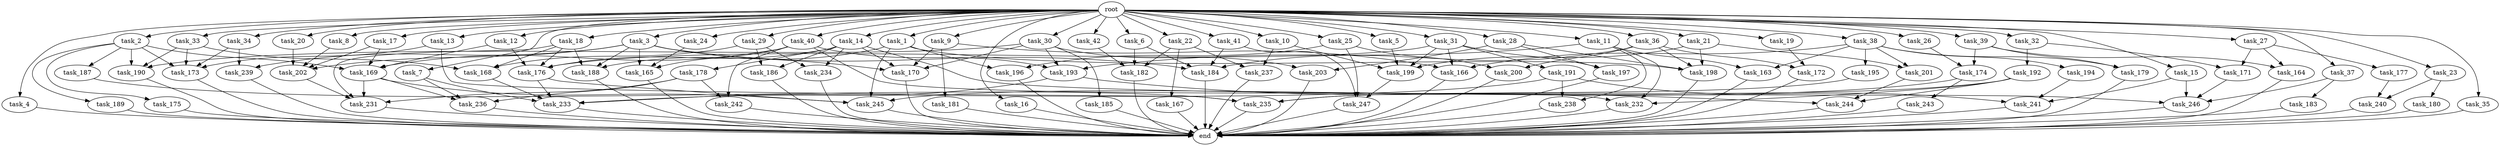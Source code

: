 digraph G {
  root [size="0.000000"];
  task_1 [size="2.048000"];
  task_2 [size="2.048000"];
  task_3 [size="2.048000"];
  task_4 [size="2.048000"];
  task_5 [size="2.048000"];
  task_6 [size="2.048000"];
  task_7 [size="2.048000"];
  task_8 [size="2.048000"];
  task_9 [size="2.048000"];
  task_10 [size="2.048000"];
  task_11 [size="2.048000"];
  task_12 [size="2.048000"];
  task_13 [size="2.048000"];
  task_14 [size="2.048000"];
  task_15 [size="2.048000"];
  task_16 [size="2.048000"];
  task_17 [size="2.048000"];
  task_18 [size="2.048000"];
  task_19 [size="2.048000"];
  task_20 [size="2.048000"];
  task_21 [size="2.048000"];
  task_22 [size="2.048000"];
  task_23 [size="2.048000"];
  task_24 [size="2.048000"];
  task_25 [size="2.048000"];
  task_26 [size="2.048000"];
  task_27 [size="2.048000"];
  task_28 [size="2.048000"];
  task_29 [size="2.048000"];
  task_30 [size="2.048000"];
  task_31 [size="2.048000"];
  task_32 [size="2.048000"];
  task_33 [size="2.048000"];
  task_34 [size="2.048000"];
  task_35 [size="2.048000"];
  task_36 [size="2.048000"];
  task_37 [size="2.048000"];
  task_38 [size="2.048000"];
  task_39 [size="2.048000"];
  task_40 [size="2.048000"];
  task_41 [size="2.048000"];
  task_42 [size="2.048000"];
  task_163 [size="996432412.672000"];
  task_164 [size="1374389534.720000"];
  task_165 [size="1443109011.456000"];
  task_166 [size="2095944040.448000"];
  task_167 [size="274877906.944000"];
  task_168 [size="2834678415.360000"];
  task_169 [size="2542620639.232000"];
  task_170 [size="2903397892.096000"];
  task_171 [size="549755813.888000"];
  task_172 [size="2010044694.528000"];
  task_173 [size="1717986918.400000"];
  task_174 [size="1254130450.432000"];
  task_175 [size="68719476.736000"];
  task_176 [size="4088808865.792000"];
  task_177 [size="274877906.944000"];
  task_178 [size="429496729.600000"];
  task_179 [size="1254130450.432000"];
  task_180 [size="1717986918.400000"];
  task_181 [size="1099511627.776000"];
  task_182 [size="498216206.336000"];
  task_183 [size="1391569403.904000"];
  task_184 [size="1477468749.824000"];
  task_185 [size="1099511627.776000"];
  task_186 [size="1271310319.616000"];
  task_187 [size="68719476.736000"];
  task_188 [size="2834678415.360000"];
  task_189 [size="68719476.736000"];
  task_190 [size="1443109011.456000"];
  task_191 [size="841813590.016000"];
  task_192 [size="274877906.944000"];
  task_193 [size="3040836845.568000"];
  task_194 [size="154618822.656000"];
  task_195 [size="154618822.656000"];
  task_196 [size="2233382993.920000"];
  task_197 [size="1941325217.792000"];
  task_198 [size="2628519985.152000"];
  task_199 [size="1340029796.352000"];
  task_200 [size="2010044694.528000"];
  task_201 [size="223338299.392000"];
  task_202 [size="2370821947.392000"];
  task_203 [size="2199023255.552000"];
  task_231 [size="1924145348.608000"];
  task_232 [size="3332894621.696000"];
  task_233 [size="2010044694.528000"];
  task_234 [size="1271310319.616000"];
  task_235 [size="2937757630.464000"];
  task_236 [size="566935683.072000"];
  task_237 [size="549755813.888000"];
  task_238 [size="996432412.672000"];
  task_239 [size="1374389534.720000"];
  task_240 [size="1872605741.056000"];
  task_241 [size="1872605741.056000"];
  task_242 [size="1168231104.512000"];
  task_243 [size="1391569403.904000"];
  task_244 [size="2164663517.184000"];
  task_245 [size="2731599200.256000"];
  task_246 [size="4157528342.528000"];
  task_247 [size="3539053051.904000"];
  end [size="0.000000"];

  root -> task_1 [size="1.000000"];
  root -> task_2 [size="1.000000"];
  root -> task_3 [size="1.000000"];
  root -> task_4 [size="1.000000"];
  root -> task_5 [size="1.000000"];
  root -> task_6 [size="1.000000"];
  root -> task_7 [size="1.000000"];
  root -> task_8 [size="1.000000"];
  root -> task_9 [size="1.000000"];
  root -> task_10 [size="1.000000"];
  root -> task_11 [size="1.000000"];
  root -> task_12 [size="1.000000"];
  root -> task_13 [size="1.000000"];
  root -> task_14 [size="1.000000"];
  root -> task_15 [size="1.000000"];
  root -> task_16 [size="1.000000"];
  root -> task_17 [size="1.000000"];
  root -> task_18 [size="1.000000"];
  root -> task_19 [size="1.000000"];
  root -> task_20 [size="1.000000"];
  root -> task_21 [size="1.000000"];
  root -> task_22 [size="1.000000"];
  root -> task_23 [size="1.000000"];
  root -> task_24 [size="1.000000"];
  root -> task_25 [size="1.000000"];
  root -> task_26 [size="1.000000"];
  root -> task_27 [size="1.000000"];
  root -> task_28 [size="1.000000"];
  root -> task_29 [size="1.000000"];
  root -> task_30 [size="1.000000"];
  root -> task_31 [size="1.000000"];
  root -> task_32 [size="1.000000"];
  root -> task_33 [size="1.000000"];
  root -> task_34 [size="1.000000"];
  root -> task_35 [size="1.000000"];
  root -> task_36 [size="1.000000"];
  root -> task_37 [size="1.000000"];
  root -> task_38 [size="1.000000"];
  root -> task_39 [size="1.000000"];
  root -> task_40 [size="1.000000"];
  root -> task_41 [size="1.000000"];
  root -> task_42 [size="1.000000"];
  task_1 -> task_188 [size="411041792.000000"];
  task_1 -> task_196 [size="411041792.000000"];
  task_1 -> task_198 [size="411041792.000000"];
  task_1 -> task_245 [size="411041792.000000"];
  task_2 -> task_169 [size="33554432.000000"];
  task_2 -> task_173 [size="33554432.000000"];
  task_2 -> task_175 [size="33554432.000000"];
  task_2 -> task_187 [size="33554432.000000"];
  task_2 -> task_189 [size="33554432.000000"];
  task_2 -> task_190 [size="33554432.000000"];
  task_3 -> task_165 [size="134217728.000000"];
  task_3 -> task_170 [size="134217728.000000"];
  task_3 -> task_184 [size="134217728.000000"];
  task_3 -> task_188 [size="134217728.000000"];
  task_3 -> task_202 [size="134217728.000000"];
  task_3 -> task_239 [size="134217728.000000"];
  task_4 -> end [size="1.000000"];
  task_5 -> task_199 [size="75497472.000000"];
  task_6 -> task_182 [size="75497472.000000"];
  task_6 -> task_184 [size="75497472.000000"];
  task_7 -> task_233 [size="209715200.000000"];
  task_7 -> task_236 [size="209715200.000000"];
  task_8 -> task_202 [size="679477248.000000"];
  task_9 -> task_166 [size="536870912.000000"];
  task_9 -> task_170 [size="536870912.000000"];
  task_9 -> task_181 [size="536870912.000000"];
  task_10 -> task_199 [size="134217728.000000"];
  task_10 -> task_237 [size="134217728.000000"];
  task_11 -> task_163 [size="411041792.000000"];
  task_11 -> task_193 [size="411041792.000000"];
  task_11 -> task_232 [size="411041792.000000"];
  task_11 -> task_238 [size="411041792.000000"];
  task_12 -> task_169 [size="536870912.000000"];
  task_12 -> task_176 [size="536870912.000000"];
  task_13 -> task_173 [size="134217728.000000"];
  task_13 -> task_235 [size="134217728.000000"];
  task_14 -> task_170 [size="209715200.000000"];
  task_14 -> task_176 [size="209715200.000000"];
  task_14 -> task_178 [size="209715200.000000"];
  task_14 -> task_186 [size="209715200.000000"];
  task_14 -> task_234 [size="209715200.000000"];
  task_14 -> task_246 [size="209715200.000000"];
  task_15 -> task_241 [size="301989888.000000"];
  task_15 -> task_246 [size="301989888.000000"];
  task_16 -> end [size="1.000000"];
  task_17 -> task_169 [size="134217728.000000"];
  task_17 -> task_202 [size="134217728.000000"];
  task_18 -> task_168 [size="838860800.000000"];
  task_18 -> task_176 [size="838860800.000000"];
  task_18 -> task_188 [size="838860800.000000"];
  task_18 -> task_231 [size="838860800.000000"];
  task_19 -> task_172 [size="679477248.000000"];
  task_20 -> task_202 [size="209715200.000000"];
  task_21 -> task_198 [size="33554432.000000"];
  task_21 -> task_199 [size="33554432.000000"];
  task_21 -> task_201 [size="33554432.000000"];
  task_22 -> task_167 [size="134217728.000000"];
  task_22 -> task_182 [size="134217728.000000"];
  task_22 -> task_237 [size="134217728.000000"];
  task_23 -> task_180 [size="838860800.000000"];
  task_23 -> task_240 [size="838860800.000000"];
  task_24 -> task_165 [size="33554432.000000"];
  task_25 -> task_196 [size="679477248.000000"];
  task_25 -> task_200 [size="679477248.000000"];
  task_25 -> task_247 [size="679477248.000000"];
  task_26 -> task_174 [size="75497472.000000"];
  task_27 -> task_164 [size="134217728.000000"];
  task_27 -> task_171 [size="134217728.000000"];
  task_27 -> task_177 [size="134217728.000000"];
  task_28 -> task_197 [size="536870912.000000"];
  task_28 -> task_198 [size="536870912.000000"];
  task_28 -> task_203 [size="536870912.000000"];
  task_29 -> task_168 [size="411041792.000000"];
  task_29 -> task_186 [size="411041792.000000"];
  task_29 -> task_234 [size="411041792.000000"];
  task_30 -> task_170 [size="536870912.000000"];
  task_30 -> task_185 [size="536870912.000000"];
  task_30 -> task_190 [size="536870912.000000"];
  task_30 -> task_193 [size="536870912.000000"];
  task_30 -> task_203 [size="536870912.000000"];
  task_31 -> task_166 [size="411041792.000000"];
  task_31 -> task_176 [size="411041792.000000"];
  task_31 -> task_191 [size="411041792.000000"];
  task_31 -> task_197 [size="411041792.000000"];
  task_31 -> task_199 [size="411041792.000000"];
  task_32 -> task_171 [size="134217728.000000"];
  task_32 -> task_192 [size="134217728.000000"];
  task_33 -> task_168 [size="134217728.000000"];
  task_33 -> task_173 [size="134217728.000000"];
  task_33 -> task_190 [size="134217728.000000"];
  task_34 -> task_173 [size="536870912.000000"];
  task_34 -> task_239 [size="536870912.000000"];
  task_35 -> end [size="1.000000"];
  task_36 -> task_172 [size="301989888.000000"];
  task_36 -> task_184 [size="301989888.000000"];
  task_36 -> task_198 [size="301989888.000000"];
  task_36 -> task_200 [size="301989888.000000"];
  task_37 -> task_183 [size="679477248.000000"];
  task_37 -> task_246 [size="679477248.000000"];
  task_38 -> task_163 [size="75497472.000000"];
  task_38 -> task_166 [size="75497472.000000"];
  task_38 -> task_179 [size="75497472.000000"];
  task_38 -> task_194 [size="75497472.000000"];
  task_38 -> task_195 [size="75497472.000000"];
  task_38 -> task_201 [size="75497472.000000"];
  task_39 -> task_164 [size="536870912.000000"];
  task_39 -> task_174 [size="536870912.000000"];
  task_39 -> task_179 [size="536870912.000000"];
  task_40 -> task_165 [size="536870912.000000"];
  task_40 -> task_169 [size="536870912.000000"];
  task_40 -> task_193 [size="536870912.000000"];
  task_40 -> task_232 [size="536870912.000000"];
  task_40 -> task_242 [size="536870912.000000"];
  task_41 -> task_184 [size="209715200.000000"];
  task_41 -> task_247 [size="209715200.000000"];
  task_42 -> task_182 [size="33554432.000000"];
  task_163 -> end [size="1.000000"];
  task_164 -> end [size="1.000000"];
  task_165 -> end [size="1.000000"];
  task_166 -> end [size="1.000000"];
  task_167 -> end [size="1.000000"];
  task_168 -> task_233 [size="411041792.000000"];
  task_169 -> task_231 [size="33554432.000000"];
  task_169 -> task_236 [size="33554432.000000"];
  task_169 -> task_245 [size="33554432.000000"];
  task_170 -> end [size="1.000000"];
  task_171 -> task_246 [size="838860800.000000"];
  task_172 -> end [size="1.000000"];
  task_173 -> end [size="1.000000"];
  task_174 -> task_243 [size="679477248.000000"];
  task_174 -> task_245 [size="679477248.000000"];
  task_175 -> end [size="1.000000"];
  task_176 -> task_233 [size="209715200.000000"];
  task_176 -> task_245 [size="209715200.000000"];
  task_177 -> task_240 [size="75497472.000000"];
  task_178 -> task_231 [size="33554432.000000"];
  task_178 -> task_236 [size="33554432.000000"];
  task_178 -> task_242 [size="33554432.000000"];
  task_179 -> end [size="1.000000"];
  task_180 -> end [size="1.000000"];
  task_181 -> end [size="1.000000"];
  task_182 -> end [size="1.000000"];
  task_183 -> end [size="1.000000"];
  task_184 -> end [size="1.000000"];
  task_185 -> end [size="1.000000"];
  task_186 -> end [size="1.000000"];
  task_187 -> task_235 [size="209715200.000000"];
  task_188 -> end [size="1.000000"];
  task_189 -> end [size="1.000000"];
  task_190 -> end [size="1.000000"];
  task_191 -> task_233 [size="75497472.000000"];
  task_191 -> task_238 [size="75497472.000000"];
  task_191 -> task_241 [size="75497472.000000"];
  task_192 -> task_232 [size="679477248.000000"];
  task_192 -> task_235 [size="679477248.000000"];
  task_192 -> task_244 [size="679477248.000000"];
  task_193 -> task_233 [size="75497472.000000"];
  task_193 -> task_244 [size="75497472.000000"];
  task_194 -> task_241 [size="536870912.000000"];
  task_195 -> task_235 [size="411041792.000000"];
  task_196 -> end [size="1.000000"];
  task_197 -> end [size="1.000000"];
  task_198 -> end [size="1.000000"];
  task_199 -> task_247 [size="838860800.000000"];
  task_200 -> end [size="1.000000"];
  task_201 -> task_244 [size="301989888.000000"];
  task_202 -> task_231 [size="33554432.000000"];
  task_203 -> end [size="1.000000"];
  task_231 -> end [size="1.000000"];
  task_232 -> end [size="1.000000"];
  task_233 -> end [size="1.000000"];
  task_234 -> end [size="1.000000"];
  task_235 -> end [size="1.000000"];
  task_236 -> end [size="1.000000"];
  task_237 -> end [size="1.000000"];
  task_238 -> end [size="1.000000"];
  task_239 -> end [size="1.000000"];
  task_240 -> end [size="1.000000"];
  task_241 -> end [size="1.000000"];
  task_242 -> end [size="1.000000"];
  task_243 -> end [size="1.000000"];
  task_244 -> end [size="1.000000"];
  task_245 -> end [size="1.000000"];
  task_246 -> end [size="1.000000"];
  task_247 -> end [size="1.000000"];
}
